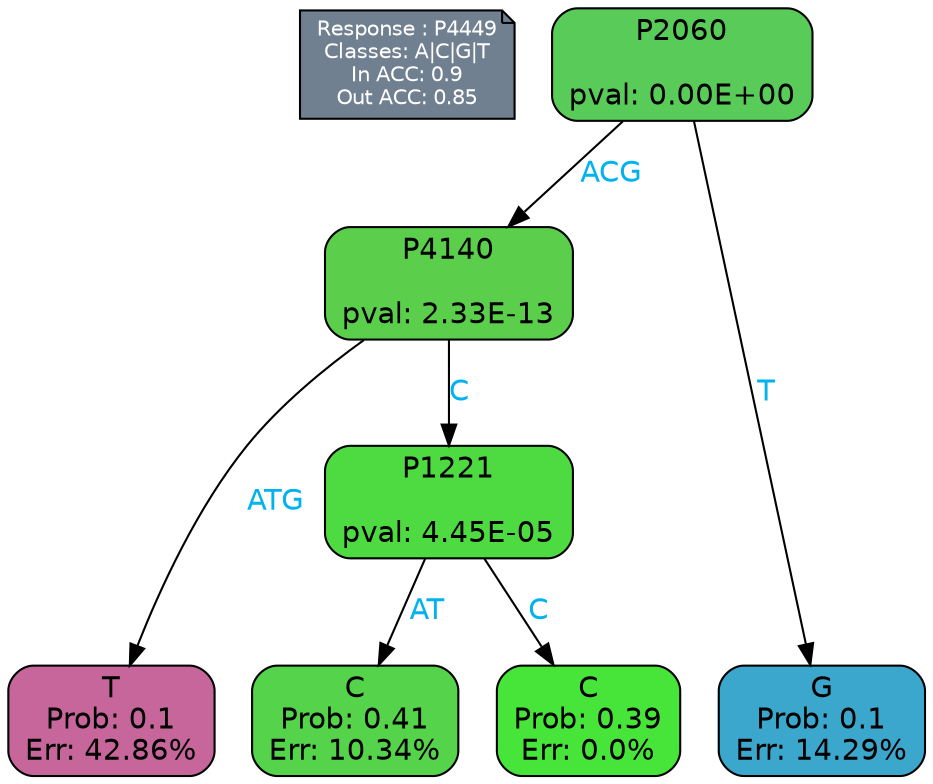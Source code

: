 digraph Tree {
node [shape=box, style="filled, rounded", color="black", fontname=helvetica] ;
graph [ranksep=equally, splines=polylines, bgcolor=transparent, dpi=600] ;
edge [fontname=helvetica] ;
LEGEND [label="Response : P4449
Classes: A|C|G|T
In ACC: 0.9
Out ACC: 0.85
",shape=note,align=left,style=filled,fillcolor="slategray",fontcolor="white",fontsize=10];1 [label="P2060

pval: 0.00E+00", fillcolor="#58cb58"] ;
2 [label="P4140

pval: 2.33E-13", fillcolor="#5bcf4b"] ;
3 [label="T
Prob: 0.1
Err: 42.86%", fillcolor="#c6669b"] ;
4 [label="P1221

pval: 4.45E-05", fillcolor="#4edb42"] ;
5 [label="C
Prob: 0.41
Err: 10.34%", fillcolor="#55d34a"] ;
6 [label="C
Prob: 0.39
Err: 0.0%", fillcolor="#47e539"] ;
7 [label="G
Prob: 0.1
Err: 14.29%", fillcolor="#3ba7cc"] ;
1 -> 2 [label="ACG",fontcolor=deepskyblue2] ;
1 -> 7 [label="T",fontcolor=deepskyblue2] ;
2 -> 3 [label="ATG",fontcolor=deepskyblue2] ;
2 -> 4 [label="C",fontcolor=deepskyblue2] ;
4 -> 5 [label="AT",fontcolor=deepskyblue2] ;
4 -> 6 [label="C",fontcolor=deepskyblue2] ;
{rank = same; 3;5;6;7;}{rank = same; LEGEND;1;}}